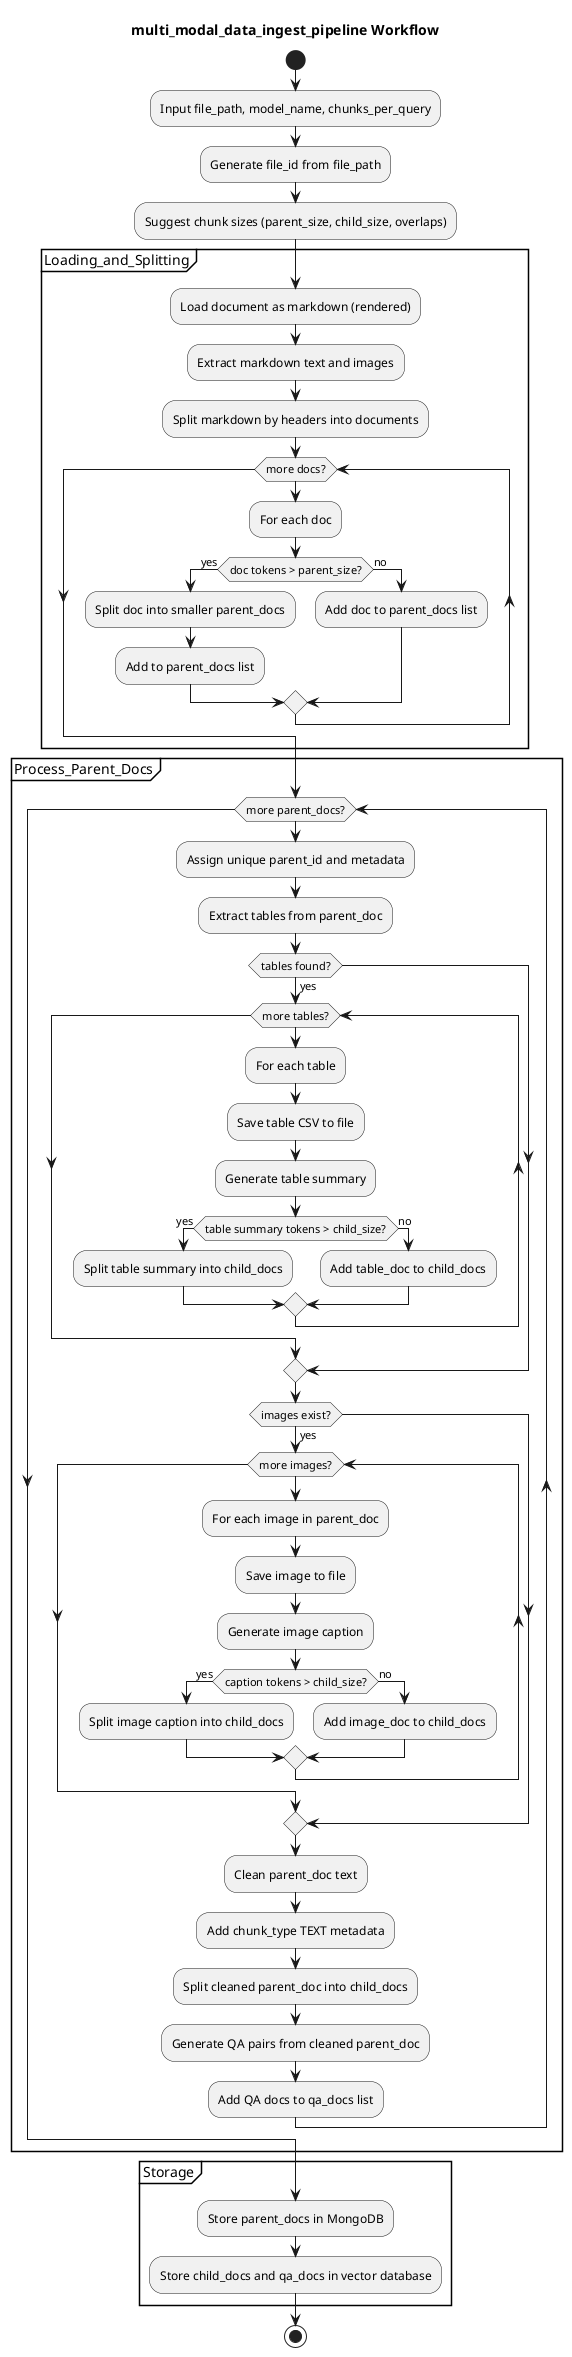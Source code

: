 @startuml
title multi_modal_data_ingest_pipeline Workflow

start
:Input file_path, model_name, chunks_per_query;

:Generate file_id from file_path;
:Suggest chunk sizes (parent_size, child_size, overlaps);

partition Loading_and_Splitting {
  :Load document as markdown (rendered);
  :Extract markdown text and images;
  :Split markdown by headers into documents;

  while (more docs?)
    :For each doc;
    if (doc tokens > parent_size?) then (yes)
      :Split doc into smaller parent_docs;
      :Add to parent_docs list;
    else (no)
      :Add doc to parent_docs list;
    endif
  endwhile
}

partition Process_Parent_Docs {
  while (more parent_docs?)
    :Assign unique parent_id and metadata;
    :Extract tables from parent_doc;

    if (tables found?) then (yes)
      while (more tables?)
        :For each table;
        :Save table CSV to file;
        :Generate table summary;
        if (table summary tokens > child_size?) then (yes)
          :Split table summary into child_docs;
        else (no)
          :Add table_doc to child_docs;
        endif
      endwhile
    endif

    if (images exist?) then (yes)
      while (more images?)
        :For each image in parent_doc;
        :Save image to file;
        :Generate image caption;
        if (caption tokens > child_size?) then (yes)
          :Split image caption into child_docs;
        else (no)
          :Add image_doc to child_docs;
        endif
      endwhile
    endif

    :Clean parent_doc text;
    :Add chunk_type TEXT metadata;
    :Split cleaned parent_doc into child_docs;
    :Generate QA pairs from cleaned parent_doc;
    :Add QA docs to qa_docs list;
  endwhile
}


partition Storage {
  :Store parent_docs in MongoDB;
  :Store child_docs and qa_docs in vector database;
}

stop
@enduml
